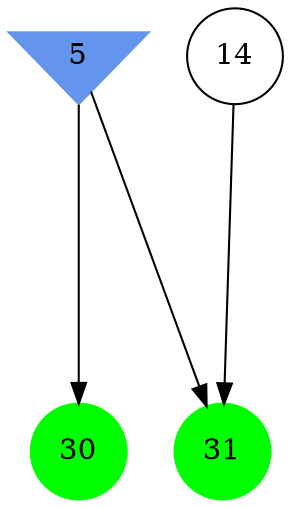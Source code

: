 digraph brain {
	ranksep=2.0;
	5 [shape=invtriangle,style=filled,color=cornflowerblue];
	14 [shape=circle,color=black];
	30 [shape=circle,style=filled,color=green];
	31 [shape=circle,style=filled,color=green];
	5	->	31;
	14	->	31;
	5	->	30;
	{ rank=same; 5; }
	{ rank=same; 14; }
	{ rank=same; 30; 31; }
}

